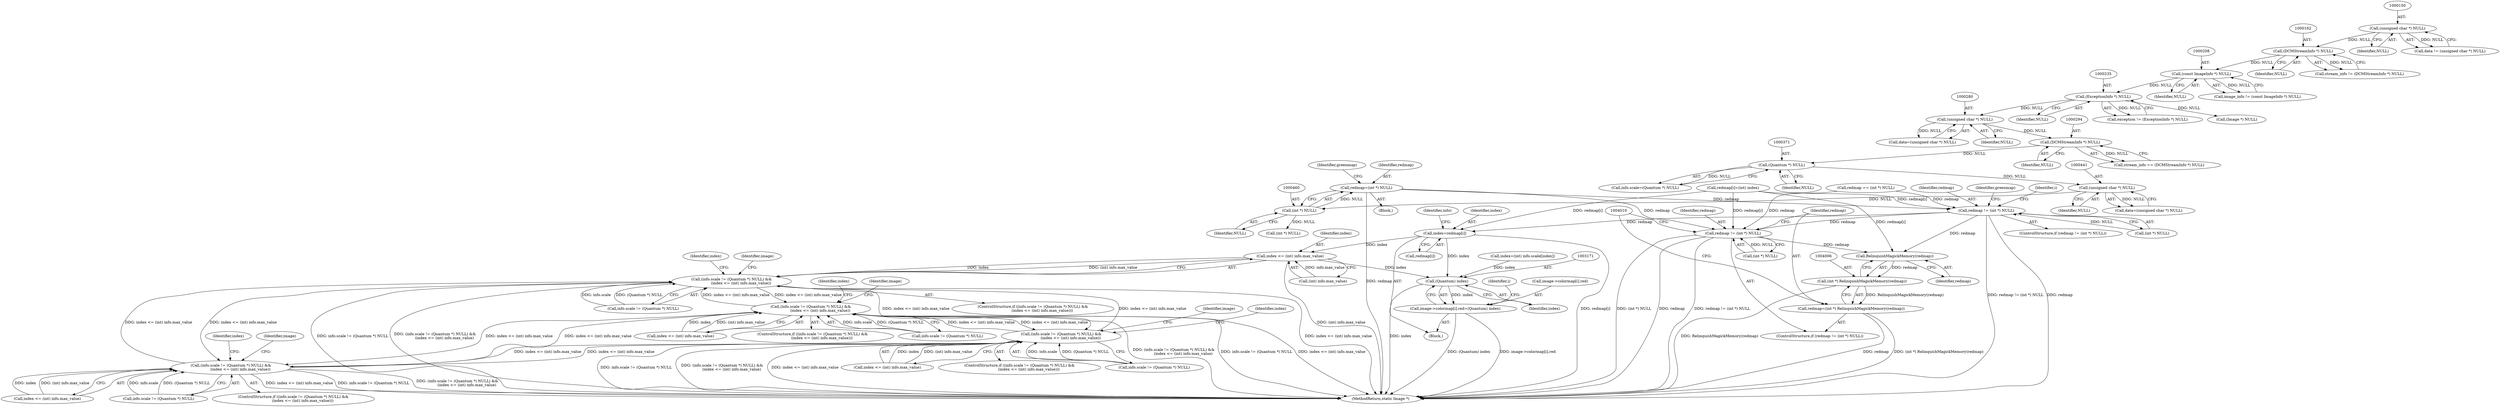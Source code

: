 digraph "0_ImageMagick_9f375e7080a2c1044cd546854d0548b4bfb429d0@pointer" {
"1000457" [label="(Call,redmap=(int *) NULL)"];
"1000459" [label="(Call,(int *) NULL)"];
"1000440" [label="(Call,(unsigned char *) NULL)"];
"1000370" [label="(Call,(Quantum *) NULL)"];
"1000293" [label="(Call,(DCMStreamInfo *) NULL)"];
"1000279" [label="(Call,(unsigned char *) NULL)"];
"1000234" [label="(Call,(ExceptionInfo *) NULL)"];
"1000207" [label="(Call,(const ImageInfo *) NULL)"];
"1000161" [label="(Call,(DCMStreamInfo *) NULL)"];
"1000149" [label="(Call,(unsigned char *) NULL)"];
"1003115" [label="(Call,redmap != (int *) NULL)"];
"1003132" [label="(Call,index=redmap[i])"];
"1003146" [label="(Call,index <= (int) info.max_value)"];
"1003138" [label="(Call,(info.scale != (Quantum *) NULL) &&\n                (index <= (int) info.max_value))"];
"1003197" [label="(Call,(info.scale != (Quantum *) NULL) &&\n                (index <= (int) info.max_value))"];
"1003256" [label="(Call,(info.scale != (Quantum *) NULL) &&\n                (index <= (int) info.max_value))"];
"1003315" [label="(Call,(info.scale != (Quantum *) NULL) &&\n                (index <= (int) info.max_value))"];
"1003170" [label="(Call,(Quantum) index)"];
"1003162" [label="(Call,image->colormap[i].red=(Quantum) index)"];
"1003998" [label="(Call,redmap != (int *) NULL)"];
"1004007" [label="(Call,RelinquishMagickMemory(redmap))"];
"1004005" [label="(Call,(int *) RelinquishMagickMemory(redmap))"];
"1004003" [label="(Call,redmap=(int *) RelinquishMagickMemory(redmap))"];
"1004000" [label="(Call,(int *) NULL)"];
"1003197" [label="(Call,(info.scale != (Quantum *) NULL) &&\n                (index <= (int) info.max_value))"];
"1003172" [label="(Identifier,index)"];
"1003256" [label="(Call,(info.scale != (Quantum *) NULL) &&\n                (index <= (int) info.max_value))"];
"1000438" [label="(Call,data=(unsigned char *) NULL)"];
"1003323" [label="(Call,index <= (int) info.max_value)"];
"1004008" [label="(Identifier,redmap)"];
"1000281" [label="(Identifier,NULL)"];
"1003148" [label="(Call,(int) info.max_value)"];
"1003196" [label="(ControlStructure,if ((info.scale != (Quantum *) NULL) &&\n                (index <= (int) info.max_value)))"];
"1003162" [label="(Call,image->colormap[i].red=(Quantum) index)"];
"1000234" [label="(Call,(ExceptionInfo *) NULL)"];
"1003343" [label="(Identifier,image)"];
"1000457" [label="(Call,redmap=(int *) NULL)"];
"1000458" [label="(Identifier,redmap)"];
"1003147" [label="(Identifier,index)"];
"1003316" [label="(Call,info.scale != (Quantum *) NULL)"];
"1004007" [label="(Call,RelinquishMagickMemory(redmap))"];
"1003257" [label="(Call,info.scale != (Quantum *) NULL)"];
"1000463" [label="(Identifier,greenmap)"];
"1000207" [label="(Call,(const ImageInfo *) NULL)"];
"1000279" [label="(Call,(unsigned char *) NULL)"];
"1003163" [label="(Call,image->colormap[i].red)"];
"1003264" [label="(Call,index <= (int) info.max_value)"];
"1001856" [label="(Call,redmap == (int *) NULL)"];
"1000151" [label="(Identifier,NULL)"];
"1003131" [label="(Block,)"];
"1003146" [label="(Call,index <= (int) info.max_value)"];
"1000147" [label="(Call,data != (unsigned char *) NULL)"];
"1003122" [label="(Identifier,i)"];
"1003213" [label="(Identifier,index)"];
"1000442" [label="(Identifier,NULL)"];
"1000372" [label="(Identifier,NULL)"];
"1003116" [label="(Identifier,redmap)"];
"1003154" [label="(Identifier,index)"];
"1003997" [label="(ControlStructure,if (redmap != (int *) NULL))"];
"1003331" [label="(Identifier,index)"];
"1001912" [label="(Call,redmap[i]=(int) index)"];
"1003137" [label="(ControlStructure,if ((info.scale != (Quantum *) NULL) &&\n                (index <= (int) info.max_value)))"];
"1000161" [label="(Call,(DCMStreamInfo *) NULL)"];
"1003138" [label="(Call,(info.scale != (Quantum *) NULL) &&\n                (index <= (int) info.max_value))"];
"1000149" [label="(Call,(unsigned char *) NULL)"];
"1000370" [label="(Call,(Quantum *) NULL)"];
"1003998" [label="(Call,redmap != (int *) NULL)"];
"1003133" [label="(Identifier,index)"];
"1000163" [label="(Identifier,NULL)"];
"1000295" [label="(Identifier,NULL)"];
"1000440" [label="(Call,(unsigned char *) NULL)"];
"1003175" [label="(Identifier,greenmap)"];
"1003132" [label="(Call,index=redmap[i])"];
"1000236" [label="(Identifier,NULL)"];
"1000277" [label="(Call,data=(unsigned char *) NULL)"];
"1000232" [label="(Call,exception != (ExceptionInfo *) NULL)"];
"1003134" [label="(Call,redmap[i])"];
"1004004" [label="(Identifier,redmap)"];
"1003114" [label="(ControlStructure,if (redmap != (int *) NULL))"];
"1000209" [label="(Identifier,NULL)"];
"1003314" [label="(ControlStructure,if ((info.scale != (Quantum *) NULL) &&\n                (index <= (int) info.max_value)))"];
"1003315" [label="(Call,(info.scale != (Quantum *) NULL) &&\n                (index <= (int) info.max_value))"];
"1000144" [label="(Block,)"];
"1000264" [label="(Call,(Image *) NULL)"];
"1003225" [label="(Identifier,image)"];
"1004003" [label="(Call,redmap=(int *) RelinquishMagickMemory(redmap))"];
"1003999" [label="(Identifier,redmap)"];
"1000293" [label="(Call,(DCMStreamInfo *) NULL)"];
"1003198" [label="(Call,info.scale != (Quantum *) NULL)"];
"1003166" [label="(Identifier,image)"];
"1003153" [label="(Call,index=(int) info.scale[index])"];
"1000464" [label="(Call,(int *) NULL)"];
"1003255" [label="(ControlStructure,if ((info.scale != (Quantum *) NULL) &&\n                (index <= (int) info.max_value)))"];
"1004005" [label="(Call,(int *) RelinquishMagickMemory(redmap))"];
"1000291" [label="(Call,stream_info == (DCMStreamInfo *) NULL)"];
"1000459" [label="(Call,(int *) NULL)"];
"1000205" [label="(Call,image_info != (const ImageInfo *) NULL)"];
"1003130" [label="(Identifier,i)"];
"1004016" [label="(MethodReturn,static Image *)"];
"1003272" [label="(Identifier,index)"];
"1003115" [label="(Call,redmap != (int *) NULL)"];
"1003170" [label="(Call,(Quantum) index)"];
"1000159" [label="(Call,stream_info != (DCMStreamInfo *) NULL)"];
"1003141" [label="(Identifier,info)"];
"1003117" [label="(Call,(int *) NULL)"];
"1003139" [label="(Call,info.scale != (Quantum *) NULL)"];
"1000366" [label="(Call,info.scale=(Quantum *) NULL)"];
"1000461" [label="(Identifier,NULL)"];
"1003284" [label="(Identifier,image)"];
"1003205" [label="(Call,index <= (int) info.max_value)"];
"1000457" -> "1000144"  [label="AST: "];
"1000457" -> "1000459"  [label="CFG: "];
"1000458" -> "1000457"  [label="AST: "];
"1000459" -> "1000457"  [label="AST: "];
"1000463" -> "1000457"  [label="CFG: "];
"1000457" -> "1004016"  [label="DDG: redmap"];
"1000459" -> "1000457"  [label="DDG: NULL"];
"1000457" -> "1003115"  [label="DDG: redmap"];
"1000457" -> "1003998"  [label="DDG: redmap"];
"1000459" -> "1000461"  [label="CFG: "];
"1000460" -> "1000459"  [label="AST: "];
"1000461" -> "1000459"  [label="AST: "];
"1000440" -> "1000459"  [label="DDG: NULL"];
"1000459" -> "1000464"  [label="DDG: NULL"];
"1000440" -> "1000438"  [label="AST: "];
"1000440" -> "1000442"  [label="CFG: "];
"1000441" -> "1000440"  [label="AST: "];
"1000442" -> "1000440"  [label="AST: "];
"1000438" -> "1000440"  [label="CFG: "];
"1000440" -> "1000438"  [label="DDG: NULL"];
"1000370" -> "1000440"  [label="DDG: NULL"];
"1000370" -> "1000366"  [label="AST: "];
"1000370" -> "1000372"  [label="CFG: "];
"1000371" -> "1000370"  [label="AST: "];
"1000372" -> "1000370"  [label="AST: "];
"1000366" -> "1000370"  [label="CFG: "];
"1000370" -> "1000366"  [label="DDG: NULL"];
"1000293" -> "1000370"  [label="DDG: NULL"];
"1000293" -> "1000291"  [label="AST: "];
"1000293" -> "1000295"  [label="CFG: "];
"1000294" -> "1000293"  [label="AST: "];
"1000295" -> "1000293"  [label="AST: "];
"1000291" -> "1000293"  [label="CFG: "];
"1000293" -> "1000291"  [label="DDG: NULL"];
"1000279" -> "1000293"  [label="DDG: NULL"];
"1000279" -> "1000277"  [label="AST: "];
"1000279" -> "1000281"  [label="CFG: "];
"1000280" -> "1000279"  [label="AST: "];
"1000281" -> "1000279"  [label="AST: "];
"1000277" -> "1000279"  [label="CFG: "];
"1000279" -> "1000277"  [label="DDG: NULL"];
"1000234" -> "1000279"  [label="DDG: NULL"];
"1000234" -> "1000232"  [label="AST: "];
"1000234" -> "1000236"  [label="CFG: "];
"1000235" -> "1000234"  [label="AST: "];
"1000236" -> "1000234"  [label="AST: "];
"1000232" -> "1000234"  [label="CFG: "];
"1000234" -> "1000232"  [label="DDG: NULL"];
"1000207" -> "1000234"  [label="DDG: NULL"];
"1000234" -> "1000264"  [label="DDG: NULL"];
"1000207" -> "1000205"  [label="AST: "];
"1000207" -> "1000209"  [label="CFG: "];
"1000208" -> "1000207"  [label="AST: "];
"1000209" -> "1000207"  [label="AST: "];
"1000205" -> "1000207"  [label="CFG: "];
"1000207" -> "1000205"  [label="DDG: NULL"];
"1000161" -> "1000207"  [label="DDG: NULL"];
"1000161" -> "1000159"  [label="AST: "];
"1000161" -> "1000163"  [label="CFG: "];
"1000162" -> "1000161"  [label="AST: "];
"1000163" -> "1000161"  [label="AST: "];
"1000159" -> "1000161"  [label="CFG: "];
"1000161" -> "1000159"  [label="DDG: NULL"];
"1000149" -> "1000161"  [label="DDG: NULL"];
"1000149" -> "1000147"  [label="AST: "];
"1000149" -> "1000151"  [label="CFG: "];
"1000150" -> "1000149"  [label="AST: "];
"1000151" -> "1000149"  [label="AST: "];
"1000147" -> "1000149"  [label="CFG: "];
"1000149" -> "1000147"  [label="DDG: NULL"];
"1003115" -> "1003114"  [label="AST: "];
"1003115" -> "1003117"  [label="CFG: "];
"1003116" -> "1003115"  [label="AST: "];
"1003117" -> "1003115"  [label="AST: "];
"1003122" -> "1003115"  [label="CFG: "];
"1003175" -> "1003115"  [label="CFG: "];
"1003115" -> "1004016"  [label="DDG: redmap"];
"1003115" -> "1004016"  [label="DDG: redmap != (int *) NULL"];
"1001856" -> "1003115"  [label="DDG: redmap"];
"1001912" -> "1003115"  [label="DDG: redmap[i]"];
"1003117" -> "1003115"  [label="DDG: NULL"];
"1003115" -> "1003132"  [label="DDG: redmap"];
"1003115" -> "1003998"  [label="DDG: redmap"];
"1003115" -> "1004007"  [label="DDG: redmap"];
"1003132" -> "1003131"  [label="AST: "];
"1003132" -> "1003134"  [label="CFG: "];
"1003133" -> "1003132"  [label="AST: "];
"1003134" -> "1003132"  [label="AST: "];
"1003141" -> "1003132"  [label="CFG: "];
"1003132" -> "1004016"  [label="DDG: redmap[i]"];
"1001912" -> "1003132"  [label="DDG: redmap[i]"];
"1003132" -> "1003146"  [label="DDG: index"];
"1003132" -> "1003170"  [label="DDG: index"];
"1003146" -> "1003138"  [label="AST: "];
"1003146" -> "1003148"  [label="CFG: "];
"1003147" -> "1003146"  [label="AST: "];
"1003148" -> "1003146"  [label="AST: "];
"1003138" -> "1003146"  [label="CFG: "];
"1003146" -> "1004016"  [label="DDG: (int) info.max_value"];
"1003146" -> "1003138"  [label="DDG: index"];
"1003146" -> "1003138"  [label="DDG: (int) info.max_value"];
"1003148" -> "1003146"  [label="DDG: info.max_value"];
"1003146" -> "1003170"  [label="DDG: index"];
"1003138" -> "1003137"  [label="AST: "];
"1003138" -> "1003139"  [label="CFG: "];
"1003139" -> "1003138"  [label="AST: "];
"1003154" -> "1003138"  [label="CFG: "];
"1003166" -> "1003138"  [label="CFG: "];
"1003138" -> "1004016"  [label="DDG: index <= (int) info.max_value"];
"1003138" -> "1004016"  [label="DDG: info.scale != (Quantum *) NULL"];
"1003138" -> "1004016"  [label="DDG: (info.scale != (Quantum *) NULL) &&\n                (index <= (int) info.max_value)"];
"1003139" -> "1003138"  [label="DDG: info.scale"];
"1003139" -> "1003138"  [label="DDG: (Quantum *) NULL"];
"1003197" -> "1003138"  [label="DDG: index <= (int) info.max_value"];
"1003315" -> "1003138"  [label="DDG: index <= (int) info.max_value"];
"1003256" -> "1003138"  [label="DDG: index <= (int) info.max_value"];
"1003138" -> "1003197"  [label="DDG: index <= (int) info.max_value"];
"1003138" -> "1003256"  [label="DDG: index <= (int) info.max_value"];
"1003138" -> "1003315"  [label="DDG: index <= (int) info.max_value"];
"1003197" -> "1003196"  [label="AST: "];
"1003197" -> "1003198"  [label="CFG: "];
"1003197" -> "1003205"  [label="CFG: "];
"1003198" -> "1003197"  [label="AST: "];
"1003205" -> "1003197"  [label="AST: "];
"1003213" -> "1003197"  [label="CFG: "];
"1003225" -> "1003197"  [label="CFG: "];
"1003197" -> "1004016"  [label="DDG: (info.scale != (Quantum *) NULL) &&\n                (index <= (int) info.max_value)"];
"1003197" -> "1004016"  [label="DDG: info.scale != (Quantum *) NULL"];
"1003197" -> "1004016"  [label="DDG: index <= (int) info.max_value"];
"1003198" -> "1003197"  [label="DDG: info.scale"];
"1003198" -> "1003197"  [label="DDG: (Quantum *) NULL"];
"1003315" -> "1003197"  [label="DDG: index <= (int) info.max_value"];
"1003256" -> "1003197"  [label="DDG: index <= (int) info.max_value"];
"1003205" -> "1003197"  [label="DDG: index"];
"1003205" -> "1003197"  [label="DDG: (int) info.max_value"];
"1003197" -> "1003256"  [label="DDG: index <= (int) info.max_value"];
"1003197" -> "1003315"  [label="DDG: index <= (int) info.max_value"];
"1003256" -> "1003255"  [label="AST: "];
"1003256" -> "1003257"  [label="CFG: "];
"1003256" -> "1003264"  [label="CFG: "];
"1003257" -> "1003256"  [label="AST: "];
"1003264" -> "1003256"  [label="AST: "];
"1003272" -> "1003256"  [label="CFG: "];
"1003284" -> "1003256"  [label="CFG: "];
"1003256" -> "1004016"  [label="DDG: info.scale != (Quantum *) NULL"];
"1003256" -> "1004016"  [label="DDG: (info.scale != (Quantum *) NULL) &&\n                (index <= (int) info.max_value)"];
"1003256" -> "1004016"  [label="DDG: index <= (int) info.max_value"];
"1003257" -> "1003256"  [label="DDG: info.scale"];
"1003257" -> "1003256"  [label="DDG: (Quantum *) NULL"];
"1003264" -> "1003256"  [label="DDG: index"];
"1003264" -> "1003256"  [label="DDG: (int) info.max_value"];
"1003315" -> "1003256"  [label="DDG: index <= (int) info.max_value"];
"1003256" -> "1003315"  [label="DDG: index <= (int) info.max_value"];
"1003315" -> "1003314"  [label="AST: "];
"1003315" -> "1003316"  [label="CFG: "];
"1003315" -> "1003323"  [label="CFG: "];
"1003316" -> "1003315"  [label="AST: "];
"1003323" -> "1003315"  [label="AST: "];
"1003331" -> "1003315"  [label="CFG: "];
"1003343" -> "1003315"  [label="CFG: "];
"1003315" -> "1004016"  [label="DDG: (info.scale != (Quantum *) NULL) &&\n                (index <= (int) info.max_value)"];
"1003315" -> "1004016"  [label="DDG: index <= (int) info.max_value"];
"1003315" -> "1004016"  [label="DDG: info.scale != (Quantum *) NULL"];
"1003316" -> "1003315"  [label="DDG: info.scale"];
"1003316" -> "1003315"  [label="DDG: (Quantum *) NULL"];
"1003323" -> "1003315"  [label="DDG: index"];
"1003323" -> "1003315"  [label="DDG: (int) info.max_value"];
"1003170" -> "1003162"  [label="AST: "];
"1003170" -> "1003172"  [label="CFG: "];
"1003171" -> "1003170"  [label="AST: "];
"1003172" -> "1003170"  [label="AST: "];
"1003162" -> "1003170"  [label="CFG: "];
"1003170" -> "1004016"  [label="DDG: index"];
"1003170" -> "1003162"  [label="DDG: index"];
"1003153" -> "1003170"  [label="DDG: index"];
"1003162" -> "1003131"  [label="AST: "];
"1003163" -> "1003162"  [label="AST: "];
"1003130" -> "1003162"  [label="CFG: "];
"1003162" -> "1004016"  [label="DDG: image->colormap[i].red"];
"1003162" -> "1004016"  [label="DDG: (Quantum) index"];
"1003998" -> "1003997"  [label="AST: "];
"1003998" -> "1004000"  [label="CFG: "];
"1003999" -> "1003998"  [label="AST: "];
"1004000" -> "1003998"  [label="AST: "];
"1004004" -> "1003998"  [label="CFG: "];
"1004010" -> "1003998"  [label="CFG: "];
"1003998" -> "1004016"  [label="DDG: redmap != (int *) NULL"];
"1003998" -> "1004016"  [label="DDG: (int *) NULL"];
"1003998" -> "1004016"  [label="DDG: redmap"];
"1001856" -> "1003998"  [label="DDG: redmap"];
"1001912" -> "1003998"  [label="DDG: redmap[i]"];
"1004000" -> "1003998"  [label="DDG: NULL"];
"1003998" -> "1004007"  [label="DDG: redmap"];
"1004007" -> "1004005"  [label="AST: "];
"1004007" -> "1004008"  [label="CFG: "];
"1004008" -> "1004007"  [label="AST: "];
"1004005" -> "1004007"  [label="CFG: "];
"1004007" -> "1004005"  [label="DDG: redmap"];
"1001912" -> "1004007"  [label="DDG: redmap[i]"];
"1004005" -> "1004003"  [label="AST: "];
"1004006" -> "1004005"  [label="AST: "];
"1004003" -> "1004005"  [label="CFG: "];
"1004005" -> "1004016"  [label="DDG: RelinquishMagickMemory(redmap)"];
"1004005" -> "1004003"  [label="DDG: RelinquishMagickMemory(redmap)"];
"1004003" -> "1003997"  [label="AST: "];
"1004004" -> "1004003"  [label="AST: "];
"1004010" -> "1004003"  [label="CFG: "];
"1004003" -> "1004016"  [label="DDG: redmap"];
"1004003" -> "1004016"  [label="DDG: (int *) RelinquishMagickMemory(redmap)"];
}
